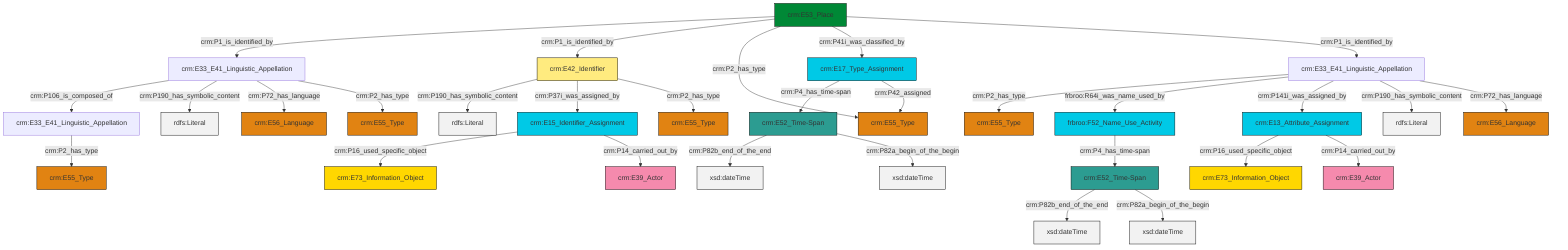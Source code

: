 graph TD
classDef Literal fill:#f2f2f2,stroke:#000000;
classDef CRM_Entity fill:#FFFFFF,stroke:#000000;
classDef Temporal_Entity fill:#00C9E6, stroke:#000000;
classDef Type fill:#E18312, stroke:#000000;
classDef Time-Span fill:#2C9C91, stroke:#000000;
classDef Appellation fill:#FFEB7F, stroke:#000000;
classDef Place fill:#008836, stroke:#000000;
classDef Persistent_Item fill:#B266B2, stroke:#000000;
classDef Conceptual_Object fill:#FFD700, stroke:#000000;
classDef Physical_Thing fill:#D2B48C, stroke:#000000;
classDef Actor fill:#f58aad, stroke:#000000;
classDef PC_Classes fill:#4ce600, stroke:#000000;
classDef Multi fill:#cccccc,stroke:#000000;

2["crm:E53_Place"]:::Place -->|crm:P1_is_identified_by| 3["crm:E33_E41_Linguistic_Appellation"]:::Default
3["crm:E33_E41_Linguistic_Appellation"]:::Default -->|crm:P106_is_composed_of| 7["crm:E33_E41_Linguistic_Appellation"]:::Default
7["crm:E33_E41_Linguistic_Appellation"]:::Default -->|crm:P2_has_type| 13["crm:E55_Type"]:::Type
16["crm:E15_Identifier_Assignment"]:::Temporal_Entity -->|crm:P16_used_specific_object| 17["crm:E73_Information_Object"]:::Conceptual_Object
19["crm:E17_Type_Assignment"]:::Temporal_Entity -->|crm:P4_has_time-span| 20["crm:E52_Time-Span"]:::Time-Span
14["crm:E52_Time-Span"]:::Time-Span -->|crm:P82b_end_of_the_end| 27[xsd:dateTime]:::Literal
30["crm:E13_Attribute_Assignment"]:::Temporal_Entity -->|crm:P16_used_specific_object| 31["crm:E73_Information_Object"]:::Conceptual_Object
2["crm:E53_Place"]:::Place -->|crm:P1_is_identified_by| 33["crm:E42_Identifier"]:::Appellation
19["crm:E17_Type_Assignment"]:::Temporal_Entity -->|crm:P42_assigned| 25["crm:E55_Type"]:::Type
9["frbroo:F52_Name_Use_Activity"]:::Temporal_Entity -->|crm:P4_has_time-span| 14["crm:E52_Time-Span"]:::Time-Span
35["crm:E33_E41_Linguistic_Appellation"]:::Default -->|crm:P2_has_type| 36["crm:E55_Type"]:::Type
2["crm:E53_Place"]:::Place -->|crm:P2_has_type| 25["crm:E55_Type"]:::Type
3["crm:E33_E41_Linguistic_Appellation"]:::Default -->|crm:P190_has_symbolic_content| 37[rdfs:Literal]:::Literal
35["crm:E33_E41_Linguistic_Appellation"]:::Default -->|frbroo:R64i_was_name_used_by| 9["frbroo:F52_Name_Use_Activity"]:::Temporal_Entity
3["crm:E33_E41_Linguistic_Appellation"]:::Default -->|crm:P72_has_language| 41["crm:E56_Language"]:::Type
33["crm:E42_Identifier"]:::Appellation -->|crm:P190_has_symbolic_content| 42[rdfs:Literal]:::Literal
2["crm:E53_Place"]:::Place -->|crm:P41i_was_classified_by| 19["crm:E17_Type_Assignment"]:::Temporal_Entity
33["crm:E42_Identifier"]:::Appellation -->|crm:P37i_was_assigned_by| 16["crm:E15_Identifier_Assignment"]:::Temporal_Entity
2["crm:E53_Place"]:::Place -->|crm:P1_is_identified_by| 35["crm:E33_E41_Linguistic_Appellation"]:::Default
35["crm:E33_E41_Linguistic_Appellation"]:::Default -->|crm:P141i_was_assigned_by| 30["crm:E13_Attribute_Assignment"]:::Temporal_Entity
33["crm:E42_Identifier"]:::Appellation -->|crm:P2_has_type| 28["crm:E55_Type"]:::Type
30["crm:E13_Attribute_Assignment"]:::Temporal_Entity -->|crm:P14_carried_out_by| 11["crm:E39_Actor"]:::Actor
35["crm:E33_E41_Linguistic_Appellation"]:::Default -->|crm:P190_has_symbolic_content| 46[rdfs:Literal]:::Literal
35["crm:E33_E41_Linguistic_Appellation"]:::Default -->|crm:P72_has_language| 4["crm:E56_Language"]:::Type
20["crm:E52_Time-Span"]:::Time-Span -->|crm:P82b_end_of_the_end| 48[xsd:dateTime]:::Literal
14["crm:E52_Time-Span"]:::Time-Span -->|crm:P82a_begin_of_the_begin| 49[xsd:dateTime]:::Literal
20["crm:E52_Time-Span"]:::Time-Span -->|crm:P82a_begin_of_the_begin| 50[xsd:dateTime]:::Literal
3["crm:E33_E41_Linguistic_Appellation"]:::Default -->|crm:P2_has_type| 0["crm:E55_Type"]:::Type
16["crm:E15_Identifier_Assignment"]:::Temporal_Entity -->|crm:P14_carried_out_by| 21["crm:E39_Actor"]:::Actor